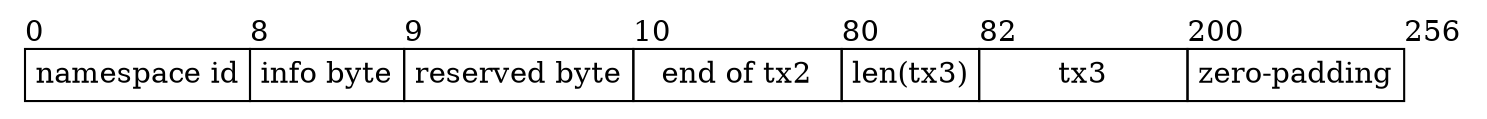 digraph G {
    node [shape = record, penwidth = 0];

    share [label=<
    <table border="0" cellborder="1" cellspacing="0">
        <tr>
            <td align="left" border="0" cellpadding="0">0</td>
            <td align="left" border="0" cellpadding="0">8</td>
            <td align="left" border="0" cellpadding="0">9</td>
            <td align="left" border="0" cellpadding="0">10</td>
            <td align="left" border="0" cellpadding="0">80</td>
            <td align="left" border="0" cellpadding="0">82</td>
            <td align="left" border="0" cellpadding="0">200</td>
            <td align="left" border="0" cellpadding="0">256</td>
        </tr>
        <tr>
            <td width="8" cellpadding="4">namespace id</td>
            <td width="1" cellpadding="4">info byte</td>
            <td width="1" cellpadding="4">reserved byte</td>
            <td width="100" cellpadding="4">end of tx2</td>
            <td width="2" cellpadding="4">len(tx3)</td>
            <td width="100" cellpadding="4">tx3</td>
            <td width="100" cellpadding="4">zero-padding</td>
        </tr>
    </table>
    >];
}

